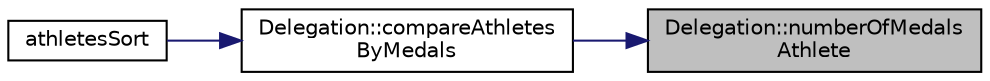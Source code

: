 digraph "Delegation::numberOfMedalsAthlete"
{
 // LATEX_PDF_SIZE
  edge [fontname="Helvetica",fontsize="10",labelfontname="Helvetica",labelfontsize="10"];
  node [fontname="Helvetica",fontsize="10",shape=record];
  rankdir="RL";
  Node1 [label="Delegation::numberOfMedals\lAthlete",height=0.2,width=0.4,color="black", fillcolor="grey75", style="filled", fontcolor="black",tooltip=" "];
  Node1 -> Node2 [dir="back",color="midnightblue",fontsize="10",style="solid",fontname="Helvetica"];
  Node2 [label="Delegation::compareAthletes\lByMedals",height=0.2,width=0.4,color="black", fillcolor="white", style="filled",URL="$class_delegation.html#ade95e023cc902b6be3262fe3a2dcb198",tooltip=" "];
  Node2 -> Node3 [dir="back",color="midnightblue",fontsize="10",style="solid",fontname="Helvetica"];
  Node3 [label="athletesSort",height=0.2,width=0.4,color="black", fillcolor="white", style="filled",URL="$_delegation_8cpp.html#a17865408429cd7b2de50a4b32fd74f74",tooltip=" "];
}
